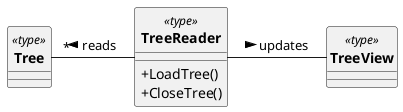 @startuml domain_model
    skinparam classAttributeIconSize 0
    skinparam style strictuml


    class " **Tree** " as T <<type>> {

    }

    class "**TreeView**" as TV <<type>>{

    }

    class "**TreeReader**" as TR <<type>> {
        + LoadTree()
        + CloseTree()
    }

    T " * " --right-- TR: reads < 
    TR -right- TV: updates >


@enduml